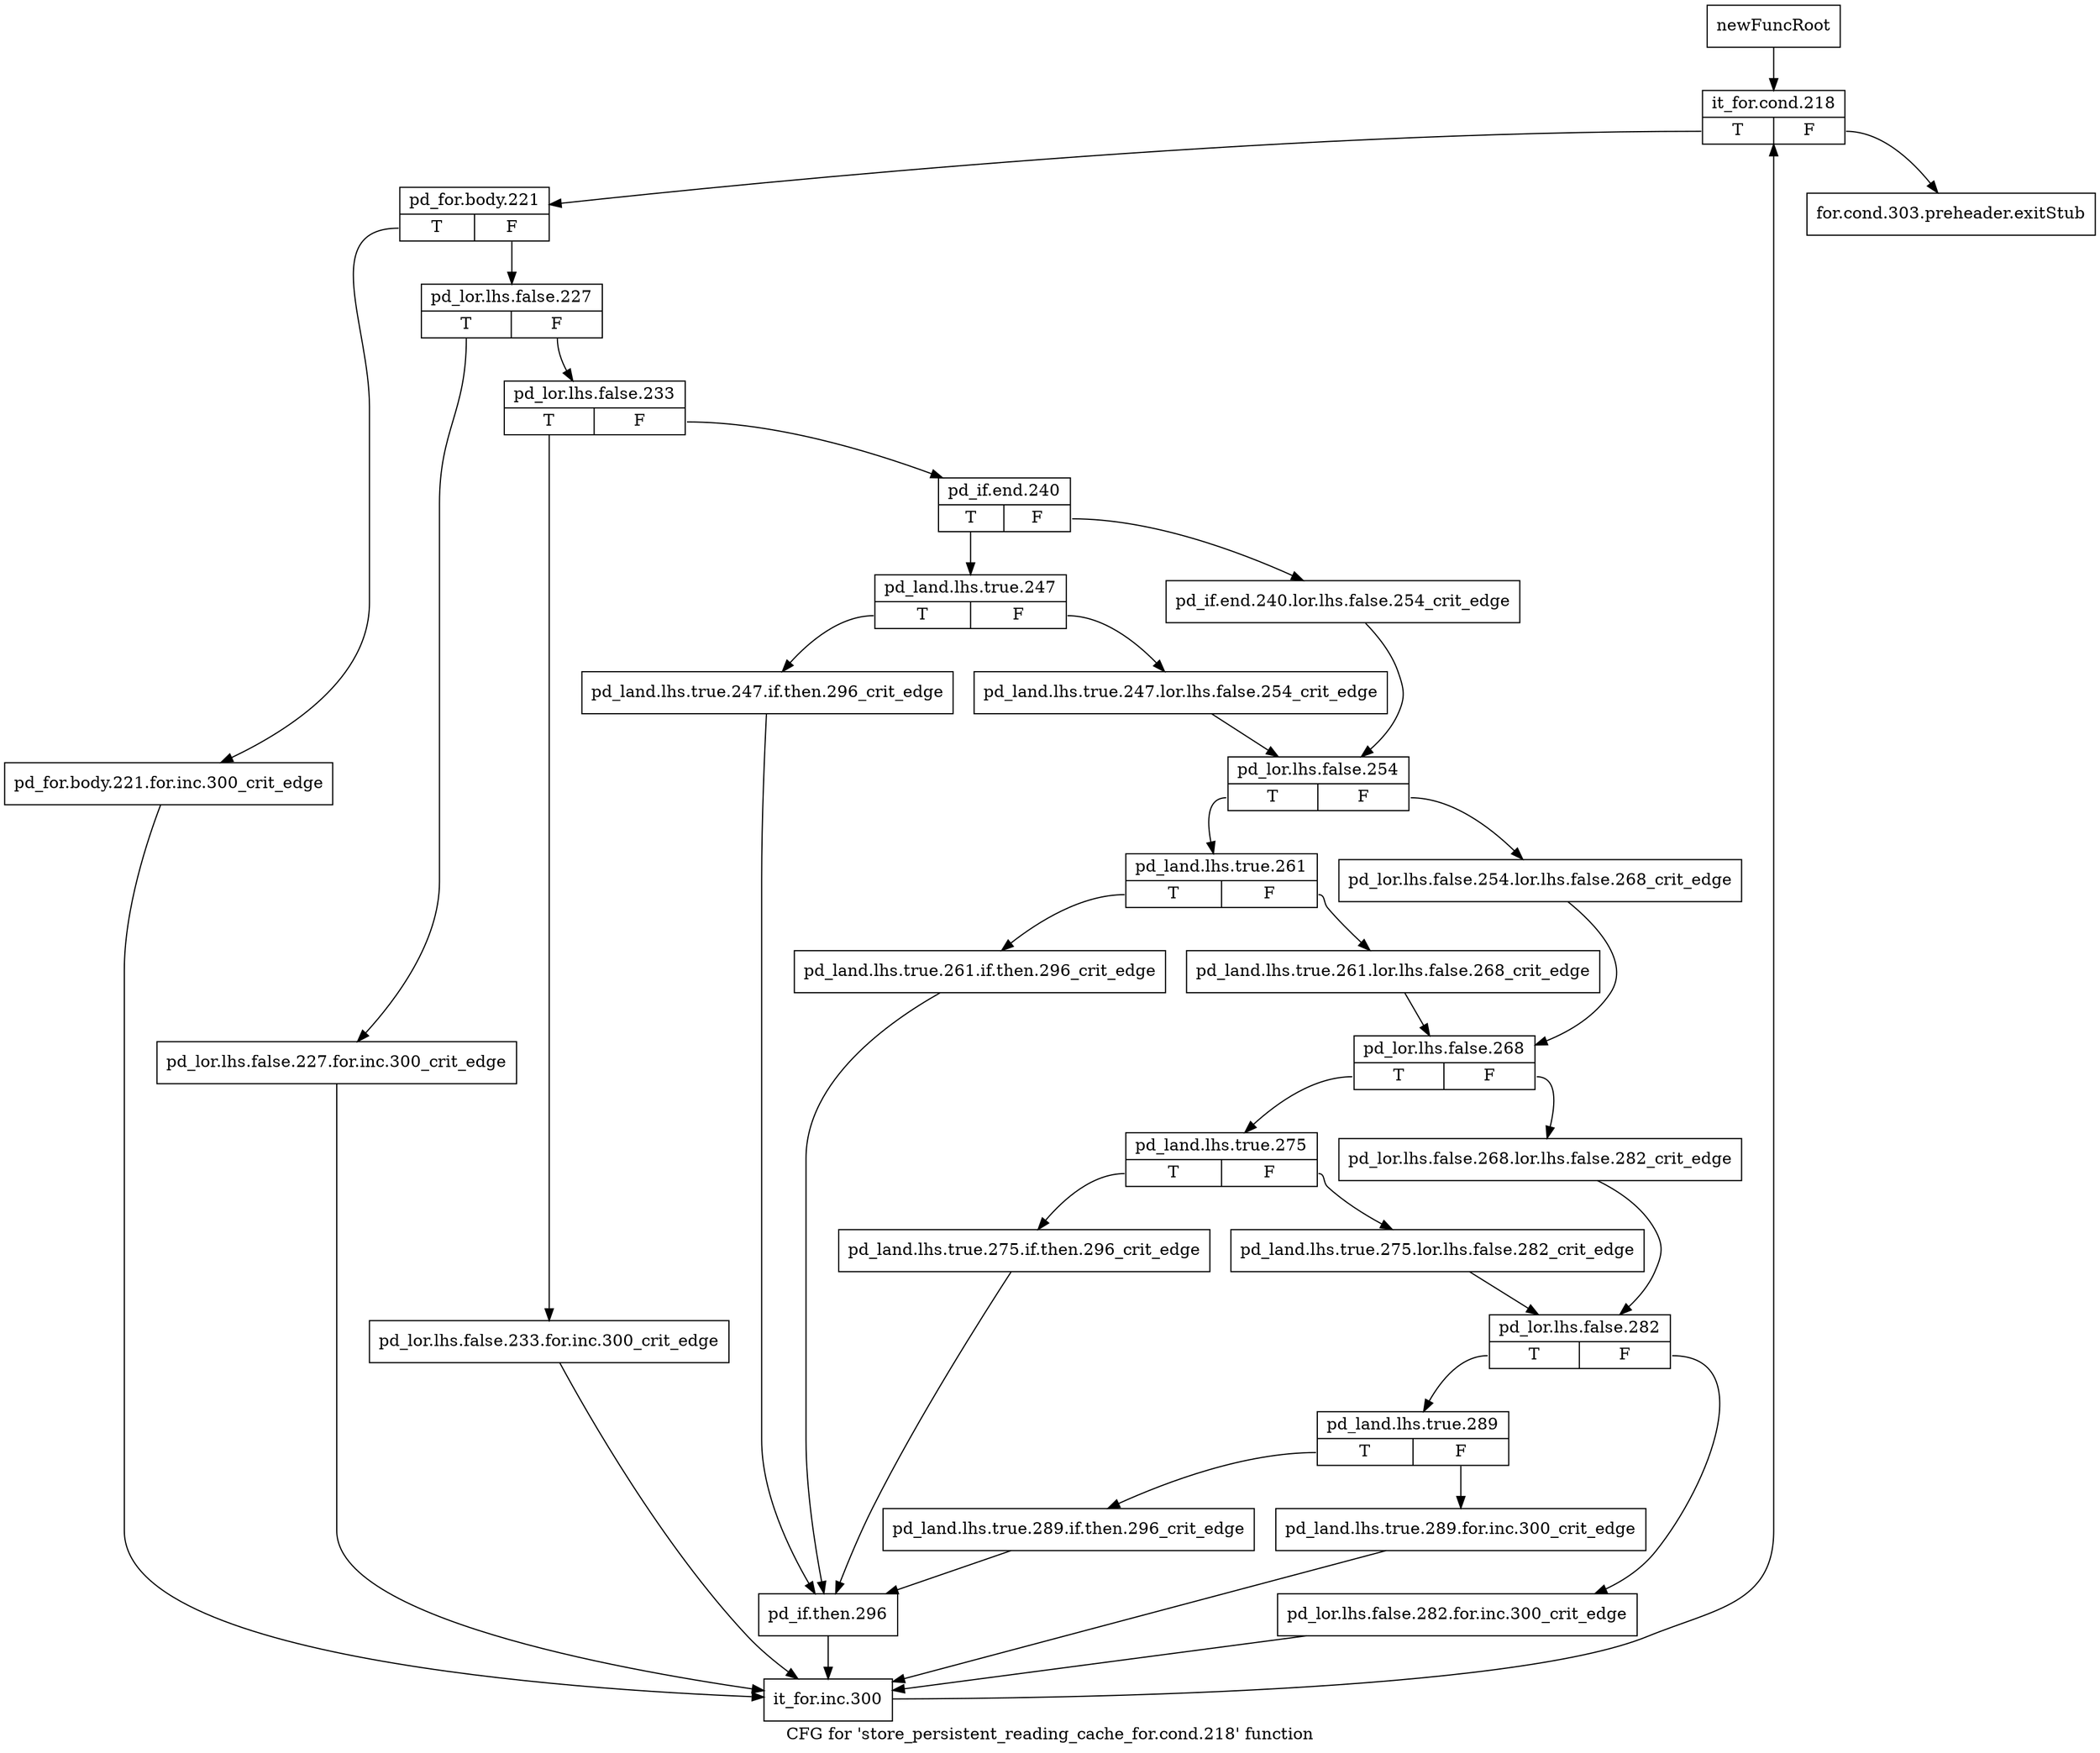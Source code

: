 digraph "CFG for 'store_persistent_reading_cache_for.cond.218' function" {
	label="CFG for 'store_persistent_reading_cache_for.cond.218' function";

	Node0x471f640 [shape=record,label="{newFuncRoot}"];
	Node0x471f640 -> Node0x471f6e0;
	Node0x471f690 [shape=record,label="{for.cond.303.preheader.exitStub}"];
	Node0x471f6e0 [shape=record,label="{it_for.cond.218|{<s0>T|<s1>F}}"];
	Node0x471f6e0:s0 -> Node0x471f730;
	Node0x471f6e0:s1 -> Node0x471f690;
	Node0x471f730 [shape=record,label="{pd_for.body.221|{<s0>T|<s1>F}}"];
	Node0x471f730:s0 -> Node0x4721030;
	Node0x471f730:s1 -> Node0x471f780;
	Node0x471f780 [shape=record,label="{pd_lor.lhs.false.227|{<s0>T|<s1>F}}"];
	Node0x471f780:s0 -> Node0x4720fe0;
	Node0x471f780:s1 -> Node0x471f7d0;
	Node0x471f7d0 [shape=record,label="{pd_lor.lhs.false.233|{<s0>T|<s1>F}}"];
	Node0x471f7d0:s0 -> Node0x4720f90;
	Node0x471f7d0:s1 -> Node0x471f820;
	Node0x471f820 [shape=record,label="{pd_if.end.240|{<s0>T|<s1>F}}"];
	Node0x471f820:s0 -> Node0x471a1f0;
	Node0x471f820:s1 -> Node0x471f870;
	Node0x471f870 [shape=record,label="{pd_if.end.240.lor.lhs.false.254_crit_edge}"];
	Node0x471f870 -> Node0x471a290;
	Node0x471a1f0 [shape=record,label="{pd_land.lhs.true.247|{<s0>T|<s1>F}}"];
	Node0x471a1f0:s0 -> Node0x4720ef0;
	Node0x471a1f0:s1 -> Node0x471a240;
	Node0x471a240 [shape=record,label="{pd_land.lhs.true.247.lor.lhs.false.254_crit_edge}"];
	Node0x471a240 -> Node0x471a290;
	Node0x471a290 [shape=record,label="{pd_lor.lhs.false.254|{<s0>T|<s1>F}}"];
	Node0x471a290:s0 -> Node0x4720ae0;
	Node0x471a290:s1 -> Node0x4720a90;
	Node0x4720a90 [shape=record,label="{pd_lor.lhs.false.254.lor.lhs.false.268_crit_edge}"];
	Node0x4720a90 -> Node0x4720b80;
	Node0x4720ae0 [shape=record,label="{pd_land.lhs.true.261|{<s0>T|<s1>F}}"];
	Node0x4720ae0:s0 -> Node0x4720ea0;
	Node0x4720ae0:s1 -> Node0x4720b30;
	Node0x4720b30 [shape=record,label="{pd_land.lhs.true.261.lor.lhs.false.268_crit_edge}"];
	Node0x4720b30 -> Node0x4720b80;
	Node0x4720b80 [shape=record,label="{pd_lor.lhs.false.268|{<s0>T|<s1>F}}"];
	Node0x4720b80:s0 -> Node0x4720c20;
	Node0x4720b80:s1 -> Node0x4720bd0;
	Node0x4720bd0 [shape=record,label="{pd_lor.lhs.false.268.lor.lhs.false.282_crit_edge}"];
	Node0x4720bd0 -> Node0x4720cc0;
	Node0x4720c20 [shape=record,label="{pd_land.lhs.true.275|{<s0>T|<s1>F}}"];
	Node0x4720c20:s0 -> Node0x4720e50;
	Node0x4720c20:s1 -> Node0x4720c70;
	Node0x4720c70 [shape=record,label="{pd_land.lhs.true.275.lor.lhs.false.282_crit_edge}"];
	Node0x4720c70 -> Node0x4720cc0;
	Node0x4720cc0 [shape=record,label="{pd_lor.lhs.false.282|{<s0>T|<s1>F}}"];
	Node0x4720cc0:s0 -> Node0x4720d60;
	Node0x4720cc0:s1 -> Node0x4720d10;
	Node0x4720d10 [shape=record,label="{pd_lor.lhs.false.282.for.inc.300_crit_edge}"];
	Node0x4720d10 -> Node0x4721080;
	Node0x4720d60 [shape=record,label="{pd_land.lhs.true.289|{<s0>T|<s1>F}}"];
	Node0x4720d60:s0 -> Node0x4720e00;
	Node0x4720d60:s1 -> Node0x4720db0;
	Node0x4720db0 [shape=record,label="{pd_land.lhs.true.289.for.inc.300_crit_edge}"];
	Node0x4720db0 -> Node0x4721080;
	Node0x4720e00 [shape=record,label="{pd_land.lhs.true.289.if.then.296_crit_edge}"];
	Node0x4720e00 -> Node0x4720f40;
	Node0x4720e50 [shape=record,label="{pd_land.lhs.true.275.if.then.296_crit_edge}"];
	Node0x4720e50 -> Node0x4720f40;
	Node0x4720ea0 [shape=record,label="{pd_land.lhs.true.261.if.then.296_crit_edge}"];
	Node0x4720ea0 -> Node0x4720f40;
	Node0x4720ef0 [shape=record,label="{pd_land.lhs.true.247.if.then.296_crit_edge}"];
	Node0x4720ef0 -> Node0x4720f40;
	Node0x4720f40 [shape=record,label="{pd_if.then.296}"];
	Node0x4720f40 -> Node0x4721080;
	Node0x4720f90 [shape=record,label="{pd_lor.lhs.false.233.for.inc.300_crit_edge}"];
	Node0x4720f90 -> Node0x4721080;
	Node0x4720fe0 [shape=record,label="{pd_lor.lhs.false.227.for.inc.300_crit_edge}"];
	Node0x4720fe0 -> Node0x4721080;
	Node0x4721030 [shape=record,label="{pd_for.body.221.for.inc.300_crit_edge}"];
	Node0x4721030 -> Node0x4721080;
	Node0x4721080 [shape=record,label="{it_for.inc.300}"];
	Node0x4721080 -> Node0x471f6e0;
}

